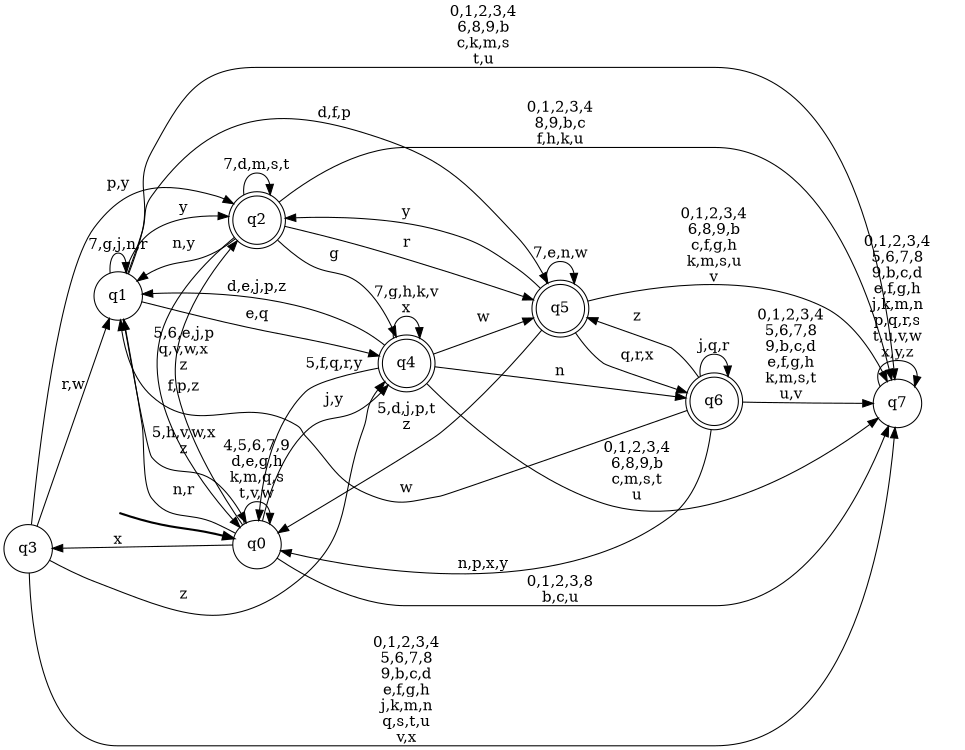 digraph BlueStar {
__start0 [style = invis, shape = none, label = "", width = 0, height = 0];

rankdir=LR;
size="8,5";

s0 [style="filled", color="black", fillcolor="white" shape="circle", label="q0"];
s1 [style="filled", color="black", fillcolor="white" shape="circle", label="q1"];
s2 [style="rounded,filled", color="black", fillcolor="white" shape="doublecircle", label="q2"];
s3 [style="filled", color="black", fillcolor="white" shape="circle", label="q3"];
s4 [style="rounded,filled", color="black", fillcolor="white" shape="doublecircle", label="q4"];
s5 [style="rounded,filled", color="black", fillcolor="white" shape="doublecircle", label="q5"];
s6 [style="rounded,filled", color="black", fillcolor="white" shape="doublecircle", label="q6"];
s7 [style="filled", color="black", fillcolor="white" shape="circle", label="q7"];
subgraph cluster_main { 
	graph [pad=".75", ranksep="0.15", nodesep="0.15"];
	 style=invis; 
	__start0 -> s0 [penwidth=2];
}
s0 -> s0 [label="4,5,6,7,9\nd,e,g,h\nk,m,q,s\nt,v,w"];
s0 -> s1 [label="n,r"];
s0 -> s2 [label="f,p,z"];
s0 -> s3 [label="x"];
s0 -> s4 [label="j,y"];
s0 -> s7 [label="0,1,2,3,8\nb,c,u"];
s1 -> s0 [label="5,h,v,w,x\nz"];
s1 -> s1 [label="7,g,j,n,r"];
s1 -> s2 [label="y"];
s1 -> s4 [label="e,q"];
s1 -> s5 [label="d,f,p"];
s1 -> s7 [label="0,1,2,3,4\n6,8,9,b\nc,k,m,s\nt,u"];
s2 -> s0 [label="5,6,e,j,p\nq,v,w,x\nz"];
s2 -> s1 [label="n,y"];
s2 -> s2 [label="7,d,m,s,t"];
s2 -> s4 [label="g"];
s2 -> s5 [label="r"];
s2 -> s7 [label="0,1,2,3,4\n8,9,b,c\nf,h,k,u"];
s3 -> s1 [label="r,w"];
s3 -> s2 [label="p,y"];
s3 -> s4 [label="z"];
s3 -> s7 [label="0,1,2,3,4\n5,6,7,8\n9,b,c,d\ne,f,g,h\nj,k,m,n\nq,s,t,u\nv,x"];
s4 -> s0 [label="5,f,q,r,y"];
s4 -> s1 [label="d,e,j,p,z"];
s4 -> s4 [label="7,g,h,k,v\nx"];
s4 -> s5 [label="w"];
s4 -> s6 [label="n"];
s4 -> s7 [label="0,1,2,3,4\n6,8,9,b\nc,m,s,t\nu"];
s5 -> s0 [label="5,d,j,p,t\nz"];
s5 -> s2 [label="y"];
s5 -> s5 [label="7,e,n,w"];
s5 -> s6 [label="q,r,x"];
s5 -> s7 [label="0,1,2,3,4\n6,8,9,b\nc,f,g,h\nk,m,s,u\nv"];
s6 -> s0 [label="n,p,x,y"];
s6 -> s1 [label="w"];
s6 -> s5 [label="z"];
s6 -> s6 [label="j,q,r"];
s6 -> s7 [label="0,1,2,3,4\n5,6,7,8\n9,b,c,d\ne,f,g,h\nk,m,s,t\nu,v"];
s7 -> s7 [label="0,1,2,3,4\n5,6,7,8\n9,b,c,d\ne,f,g,h\nj,k,m,n\np,q,r,s\nt,u,v,w\nx,y,z"];

}